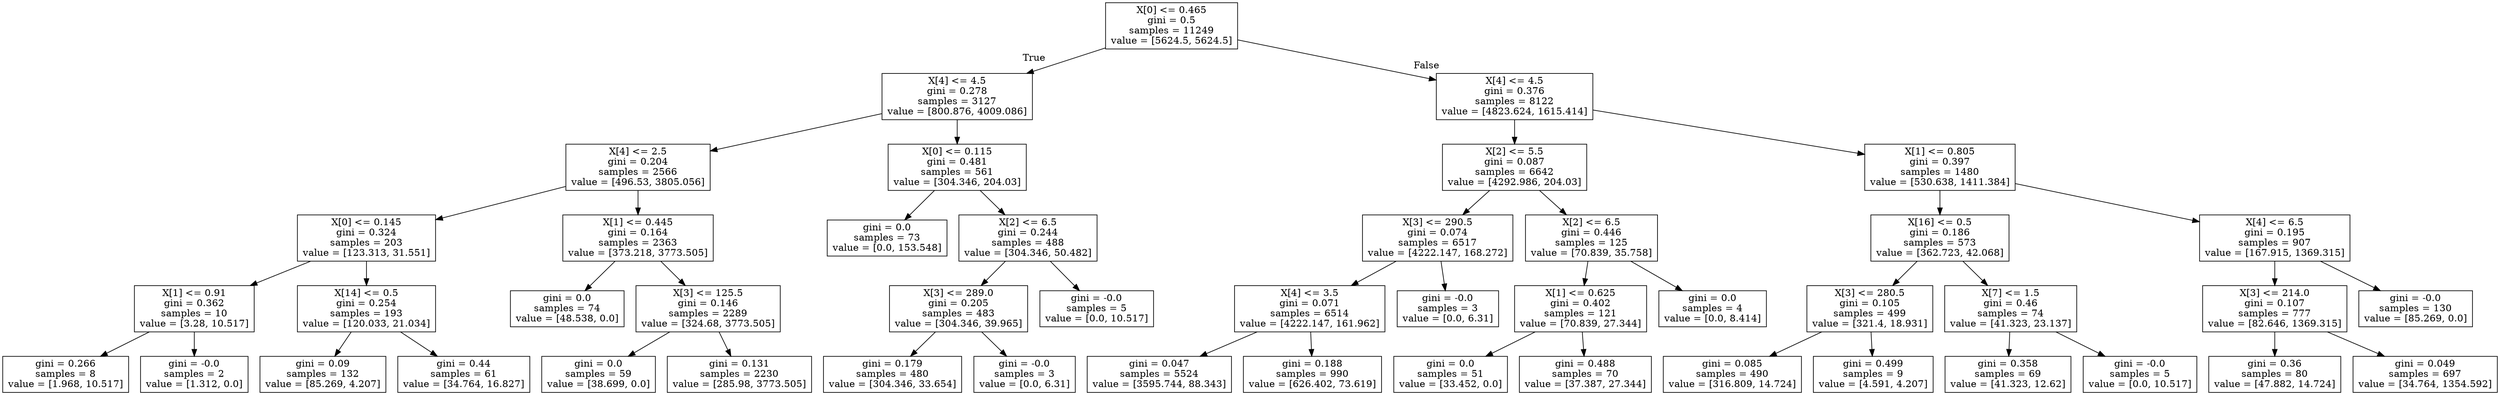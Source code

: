 digraph Tree {
node [shape=box] ;
0 [label="X[0] <= 0.465\ngini = 0.5\nsamples = 11249\nvalue = [5624.5, 5624.5]"] ;
1 [label="X[4] <= 4.5\ngini = 0.278\nsamples = 3127\nvalue = [800.876, 4009.086]"] ;
0 -> 1 [labeldistance=2.5, labelangle=45, headlabel="True"] ;
2 [label="X[4] <= 2.5\ngini = 0.204\nsamples = 2566\nvalue = [496.53, 3805.056]"] ;
1 -> 2 ;
3 [label="X[0] <= 0.145\ngini = 0.324\nsamples = 203\nvalue = [123.313, 31.551]"] ;
2 -> 3 ;
4 [label="X[1] <= 0.91\ngini = 0.362\nsamples = 10\nvalue = [3.28, 10.517]"] ;
3 -> 4 ;
5 [label="gini = 0.266\nsamples = 8\nvalue = [1.968, 10.517]"] ;
4 -> 5 ;
6 [label="gini = -0.0\nsamples = 2\nvalue = [1.312, 0.0]"] ;
4 -> 6 ;
7 [label="X[14] <= 0.5\ngini = 0.254\nsamples = 193\nvalue = [120.033, 21.034]"] ;
3 -> 7 ;
8 [label="gini = 0.09\nsamples = 132\nvalue = [85.269, 4.207]"] ;
7 -> 8 ;
9 [label="gini = 0.44\nsamples = 61\nvalue = [34.764, 16.827]"] ;
7 -> 9 ;
10 [label="X[1] <= 0.445\ngini = 0.164\nsamples = 2363\nvalue = [373.218, 3773.505]"] ;
2 -> 10 ;
11 [label="gini = 0.0\nsamples = 74\nvalue = [48.538, 0.0]"] ;
10 -> 11 ;
12 [label="X[3] <= 125.5\ngini = 0.146\nsamples = 2289\nvalue = [324.68, 3773.505]"] ;
10 -> 12 ;
13 [label="gini = 0.0\nsamples = 59\nvalue = [38.699, 0.0]"] ;
12 -> 13 ;
14 [label="gini = 0.131\nsamples = 2230\nvalue = [285.98, 3773.505]"] ;
12 -> 14 ;
15 [label="X[0] <= 0.115\ngini = 0.481\nsamples = 561\nvalue = [304.346, 204.03]"] ;
1 -> 15 ;
16 [label="gini = 0.0\nsamples = 73\nvalue = [0.0, 153.548]"] ;
15 -> 16 ;
17 [label="X[2] <= 6.5\ngini = 0.244\nsamples = 488\nvalue = [304.346, 50.482]"] ;
15 -> 17 ;
18 [label="X[3] <= 289.0\ngini = 0.205\nsamples = 483\nvalue = [304.346, 39.965]"] ;
17 -> 18 ;
19 [label="gini = 0.179\nsamples = 480\nvalue = [304.346, 33.654]"] ;
18 -> 19 ;
20 [label="gini = -0.0\nsamples = 3\nvalue = [0.0, 6.31]"] ;
18 -> 20 ;
21 [label="gini = -0.0\nsamples = 5\nvalue = [0.0, 10.517]"] ;
17 -> 21 ;
22 [label="X[4] <= 4.5\ngini = 0.376\nsamples = 8122\nvalue = [4823.624, 1615.414]"] ;
0 -> 22 [labeldistance=2.5, labelangle=-45, headlabel="False"] ;
23 [label="X[2] <= 5.5\ngini = 0.087\nsamples = 6642\nvalue = [4292.986, 204.03]"] ;
22 -> 23 ;
24 [label="X[3] <= 290.5\ngini = 0.074\nsamples = 6517\nvalue = [4222.147, 168.272]"] ;
23 -> 24 ;
25 [label="X[4] <= 3.5\ngini = 0.071\nsamples = 6514\nvalue = [4222.147, 161.962]"] ;
24 -> 25 ;
26 [label="gini = 0.047\nsamples = 5524\nvalue = [3595.744, 88.343]"] ;
25 -> 26 ;
27 [label="gini = 0.188\nsamples = 990\nvalue = [626.402, 73.619]"] ;
25 -> 27 ;
28 [label="gini = -0.0\nsamples = 3\nvalue = [0.0, 6.31]"] ;
24 -> 28 ;
29 [label="X[2] <= 6.5\ngini = 0.446\nsamples = 125\nvalue = [70.839, 35.758]"] ;
23 -> 29 ;
30 [label="X[1] <= 0.625\ngini = 0.402\nsamples = 121\nvalue = [70.839, 27.344]"] ;
29 -> 30 ;
31 [label="gini = 0.0\nsamples = 51\nvalue = [33.452, 0.0]"] ;
30 -> 31 ;
32 [label="gini = 0.488\nsamples = 70\nvalue = [37.387, 27.344]"] ;
30 -> 32 ;
33 [label="gini = 0.0\nsamples = 4\nvalue = [0.0, 8.414]"] ;
29 -> 33 ;
34 [label="X[1] <= 0.805\ngini = 0.397\nsamples = 1480\nvalue = [530.638, 1411.384]"] ;
22 -> 34 ;
35 [label="X[16] <= 0.5\ngini = 0.186\nsamples = 573\nvalue = [362.723, 42.068]"] ;
34 -> 35 ;
36 [label="X[3] <= 280.5\ngini = 0.105\nsamples = 499\nvalue = [321.4, 18.931]"] ;
35 -> 36 ;
37 [label="gini = 0.085\nsamples = 490\nvalue = [316.809, 14.724]"] ;
36 -> 37 ;
38 [label="gini = 0.499\nsamples = 9\nvalue = [4.591, 4.207]"] ;
36 -> 38 ;
39 [label="X[7] <= 1.5\ngini = 0.46\nsamples = 74\nvalue = [41.323, 23.137]"] ;
35 -> 39 ;
40 [label="gini = 0.358\nsamples = 69\nvalue = [41.323, 12.62]"] ;
39 -> 40 ;
41 [label="gini = -0.0\nsamples = 5\nvalue = [0.0, 10.517]"] ;
39 -> 41 ;
42 [label="X[4] <= 6.5\ngini = 0.195\nsamples = 907\nvalue = [167.915, 1369.315]"] ;
34 -> 42 ;
43 [label="X[3] <= 214.0\ngini = 0.107\nsamples = 777\nvalue = [82.646, 1369.315]"] ;
42 -> 43 ;
44 [label="gini = 0.36\nsamples = 80\nvalue = [47.882, 14.724]"] ;
43 -> 44 ;
45 [label="gini = 0.049\nsamples = 697\nvalue = [34.764, 1354.592]"] ;
43 -> 45 ;
46 [label="gini = -0.0\nsamples = 130\nvalue = [85.269, 0.0]"] ;
42 -> 46 ;
}
